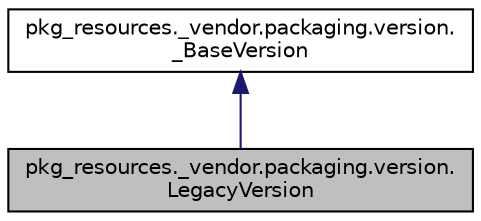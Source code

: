 digraph "pkg_resources._vendor.packaging.version.LegacyVersion"
{
 // LATEX_PDF_SIZE
  edge [fontname="Helvetica",fontsize="10",labelfontname="Helvetica",labelfontsize="10"];
  node [fontname="Helvetica",fontsize="10",shape=record];
  Node1 [label="pkg_resources._vendor.packaging.version.\lLegacyVersion",height=0.2,width=0.4,color="black", fillcolor="grey75", style="filled", fontcolor="black",tooltip=" "];
  Node2 -> Node1 [dir="back",color="midnightblue",fontsize="10",style="solid",fontname="Helvetica"];
  Node2 [label="pkg_resources._vendor.packaging.version.\l_BaseVersion",height=0.2,width=0.4,color="black", fillcolor="white", style="filled",URL="$classpkg__resources_1_1__vendor_1_1packaging_1_1version_1_1__BaseVersion.html",tooltip=" "];
}
